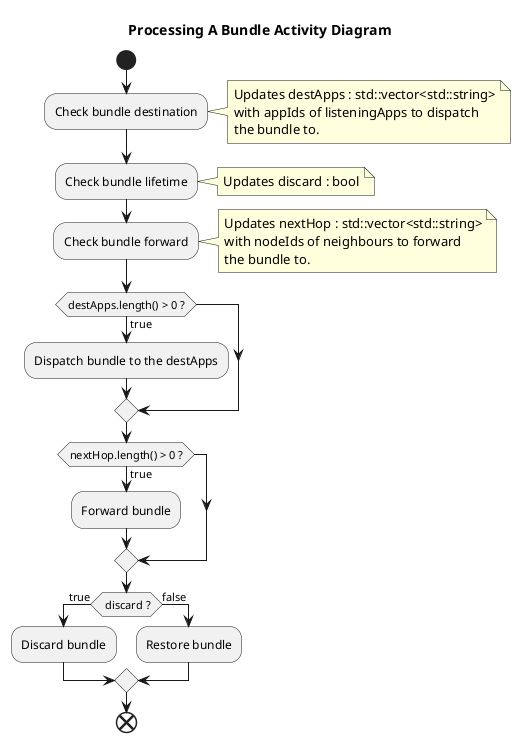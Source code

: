 
@startuml
title Processing A Bundle Activity Diagram
start

:Check bundle destination;
note right
	Updates destApps : std::vector<std::string>
	with appIds of listeningApps to dispatch
	the bundle to.
end note
:Check bundle lifetime;
note right
	Updates discard : bool
end note
:Check bundle forward;
note right
	Updates nextHop : std::vector<std::string>
	with nodeIds of neighbours to forward
	the bundle to.
end note
if(destApps.length() > 0 ?)then (true)
	:Dispatch bundle to the destApps;
endif
if(nextHop.length() > 0 ?)then (true)
	:Forward bundle;
endif
if( discard ?) then (true)
	:Discard bundle;
else (false)
	:Restore bundle;
endif
end

@enduml